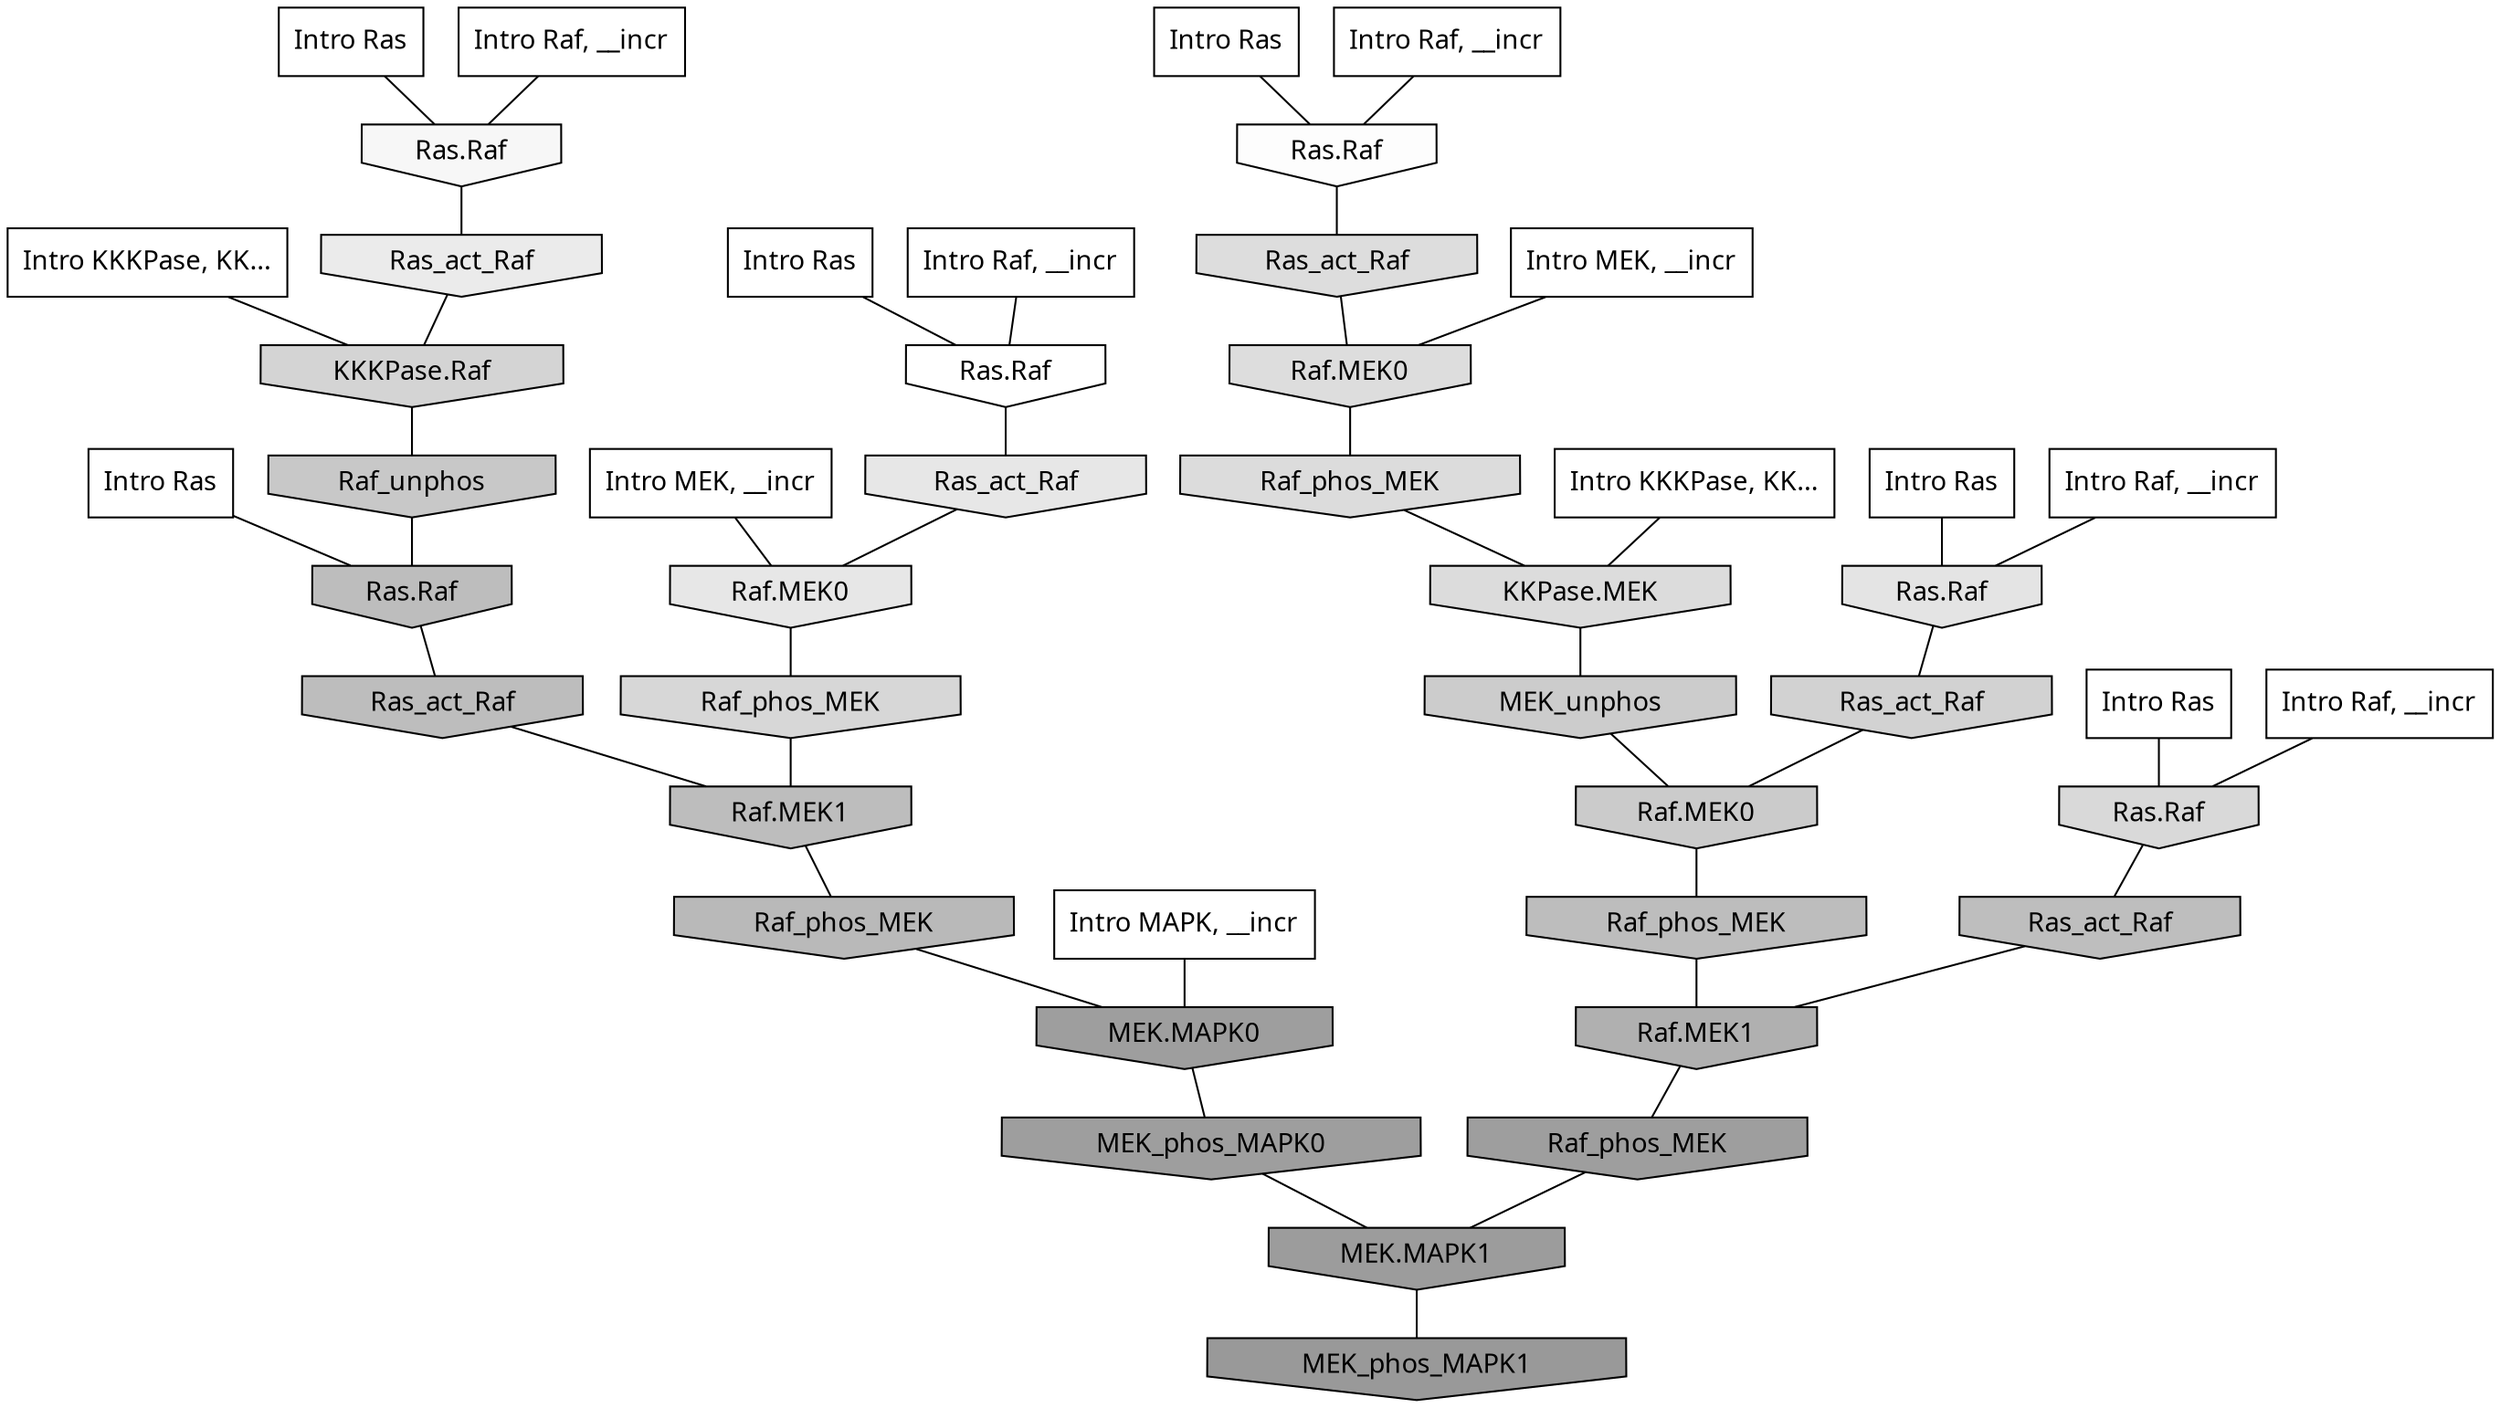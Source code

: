 digraph G{
  rankdir="TB";
  ranksep=0.30;
  node [fontname="CMU Serif"];
  edge [fontname="CMU Serif"];
  
  6 [label="Intro Ras", shape=rectangle, style=filled, fillcolor="0.000 0.000 1.000"]
  
  17 [label="Intro Ras", shape=rectangle, style=filled, fillcolor="0.000 0.000 1.000"]
  
  27 [label="Intro Ras", shape=rectangle, style=filled, fillcolor="0.000 0.000 1.000"]
  
  32 [label="Intro Ras", shape=rectangle, style=filled, fillcolor="0.000 0.000 1.000"]
  
  64 [label="Intro Ras", shape=rectangle, style=filled, fillcolor="0.000 0.000 1.000"]
  
  86 [label="Intro Ras", shape=rectangle, style=filled, fillcolor="0.000 0.000 1.000"]
  
  213 [label="Intro Raf, __incr", shape=rectangle, style=filled, fillcolor="0.000 0.000 1.000"]
  
  658 [label="Intro Raf, __incr", shape=rectangle, style=filled, fillcolor="0.000 0.000 1.000"]
  
  853 [label="Intro Raf, __incr", shape=rectangle, style=filled, fillcolor="0.000 0.000 1.000"]
  
  1070 [label="Intro Raf, __incr", shape=rectangle, style=filled, fillcolor="0.000 0.000 1.000"]
  
  1086 [label="Intro Raf, __incr", shape=rectangle, style=filled, fillcolor="0.000 0.000 1.000"]
  
  1369 [label="Intro MEK, __incr", shape=rectangle, style=filled, fillcolor="0.000 0.000 1.000"]
  
  1827 [label="Intro MEK, __incr", shape=rectangle, style=filled, fillcolor="0.000 0.000 1.000"]
  
  2139 [label="Intro MAPK, __incr", shape=rectangle, style=filled, fillcolor="0.000 0.000 1.000"]
  
  3131 [label="Intro KKKPase, KK...", shape=rectangle, style=filled, fillcolor="0.000 0.000 1.000"]
  
  3137 [label="Intro KKKPase, KK...", shape=rectangle, style=filled, fillcolor="0.000 0.000 1.000"]
  
  3244 [label="Ras.Raf", shape=invhouse, style=filled, fillcolor="0.000 0.000 1.000"]
  
  3363 [label="Ras.Raf", shape=invhouse, style=filled, fillcolor="0.000 0.000 0.991"]
  
  3521 [label="Ras.Raf", shape=invhouse, style=filled, fillcolor="0.000 0.000 0.967"]
  
  4140 [label="Ras_act_Raf", shape=invhouse, style=filled, fillcolor="0.000 0.000 0.920"]
  
  4313 [label="Ras_act_Raf", shape=invhouse, style=filled, fillcolor="0.000 0.000 0.906"]
  
  4315 [label="Raf.MEK0", shape=invhouse, style=filled, fillcolor="0.000 0.000 0.906"]
  
  4538 [label="Ras.Raf", shape=invhouse, style=filled, fillcolor="0.000 0.000 0.893"]
  
  5029 [label="Ras_act_Raf", shape=invhouse, style=filled, fillcolor="0.000 0.000 0.864"]
  
  5033 [label="Raf.MEK0", shape=invhouse, style=filled, fillcolor="0.000 0.000 0.864"]
  
  5059 [label="Raf_phos_MEK", shape=invhouse, style=filled, fillcolor="0.000 0.000 0.861"]
  
  5091 [label="KKPase.MEK", shape=invhouse, style=filled, fillcolor="0.000 0.000 0.860"]
  
  5280 [label="Ras.Raf", shape=invhouse, style=filled, fillcolor="0.000 0.000 0.849"]
  
  5444 [label="Raf_phos_MEK", shape=invhouse, style=filled, fillcolor="0.000 0.000 0.841"]
  
  5629 [label="KKKPase.Raf", shape=invhouse, style=filled, fillcolor="0.000 0.000 0.830"]
  
  5773 [label="Ras_act_Raf", shape=invhouse, style=filled, fillcolor="0.000 0.000 0.822"]
  
  6259 [label="MEK_unphos", shape=invhouse, style=filled, fillcolor="0.000 0.000 0.799"]
  
  6369 [label="Raf.MEK0", shape=invhouse, style=filled, fillcolor="0.000 0.000 0.795"]
  
  6684 [label="Raf_unphos", shape=invhouse, style=filled, fillcolor="0.000 0.000 0.783"]
  
  7883 [label="Ras_act_Raf", shape=invhouse, style=filled, fillcolor="0.000 0.000 0.745"]
  
  8032 [label="Raf_phos_MEK", shape=invhouse, style=filled, fillcolor="0.000 0.000 0.740"]
  
  8051 [label="Ras.Raf", shape=invhouse, style=filled, fillcolor="0.000 0.000 0.740"]
  
  8083 [label="Ras_act_Raf", shape=invhouse, style=filled, fillcolor="0.000 0.000 0.739"]
  
  8088 [label="Raf.MEK1", shape=invhouse, style=filled, fillcolor="0.000 0.000 0.739"]
  
  8565 [label="Raf_phos_MEK", shape=invhouse, style=filled, fillcolor="0.000 0.000 0.725"]
  
  10004 [label="Raf.MEK1", shape=invhouse, style=filled, fillcolor="0.000 0.000 0.691"]
  
  14089 [label="MEK.MAPK0", shape=invhouse, style=filled, fillcolor="0.000 0.000 0.621"]
  
  14098 [label="Raf_phos_MEK", shape=invhouse, style=filled, fillcolor="0.000 0.000 0.621"]
  
  14344 [label="MEK_phos_MAPK0", shape=invhouse, style=filled, fillcolor="0.000 0.000 0.619"]
  
  14867 [label="MEK.MAPK1", shape=invhouse, style=filled, fillcolor="0.000 0.000 0.612"]
  
  15569 [label="MEK_phos_MAPK1", shape=invhouse, style=filled, fillcolor="0.000 0.000 0.600"]
  
  
  14867 -> 15569 [dir=none, color="0.000 0.000 0.000"] 
  14344 -> 14867 [dir=none, color="0.000 0.000 0.000"] 
  14098 -> 14867 [dir=none, color="0.000 0.000 0.000"] 
  14089 -> 14344 [dir=none, color="0.000 0.000 0.000"] 
  10004 -> 14098 [dir=none, color="0.000 0.000 0.000"] 
  8565 -> 14089 [dir=none, color="0.000 0.000 0.000"] 
  8088 -> 8565 [dir=none, color="0.000 0.000 0.000"] 
  8083 -> 8088 [dir=none, color="0.000 0.000 0.000"] 
  8051 -> 8083 [dir=none, color="0.000 0.000 0.000"] 
  8032 -> 10004 [dir=none, color="0.000 0.000 0.000"] 
  7883 -> 10004 [dir=none, color="0.000 0.000 0.000"] 
  6684 -> 8051 [dir=none, color="0.000 0.000 0.000"] 
  6369 -> 8032 [dir=none, color="0.000 0.000 0.000"] 
  6259 -> 6369 [dir=none, color="0.000 0.000 0.000"] 
  5773 -> 6369 [dir=none, color="0.000 0.000 0.000"] 
  5629 -> 6684 [dir=none, color="0.000 0.000 0.000"] 
  5444 -> 8088 [dir=none, color="0.000 0.000 0.000"] 
  5280 -> 7883 [dir=none, color="0.000 0.000 0.000"] 
  5091 -> 6259 [dir=none, color="0.000 0.000 0.000"] 
  5059 -> 5091 [dir=none, color="0.000 0.000 0.000"] 
  5033 -> 5059 [dir=none, color="0.000 0.000 0.000"] 
  5029 -> 5033 [dir=none, color="0.000 0.000 0.000"] 
  4538 -> 5773 [dir=none, color="0.000 0.000 0.000"] 
  4315 -> 5444 [dir=none, color="0.000 0.000 0.000"] 
  4313 -> 4315 [dir=none, color="0.000 0.000 0.000"] 
  4140 -> 5629 [dir=none, color="0.000 0.000 0.000"] 
  3521 -> 4140 [dir=none, color="0.000 0.000 0.000"] 
  3363 -> 5029 [dir=none, color="0.000 0.000 0.000"] 
  3244 -> 4313 [dir=none, color="0.000 0.000 0.000"] 
  3137 -> 5091 [dir=none, color="0.000 0.000 0.000"] 
  3131 -> 5629 [dir=none, color="0.000 0.000 0.000"] 
  2139 -> 14089 [dir=none, color="0.000 0.000 0.000"] 
  1827 -> 4315 [dir=none, color="0.000 0.000 0.000"] 
  1369 -> 5033 [dir=none, color="0.000 0.000 0.000"] 
  1086 -> 3244 [dir=none, color="0.000 0.000 0.000"] 
  1070 -> 4538 [dir=none, color="0.000 0.000 0.000"] 
  853 -> 3521 [dir=none, color="0.000 0.000 0.000"] 
  658 -> 5280 [dir=none, color="0.000 0.000 0.000"] 
  213 -> 3363 [dir=none, color="0.000 0.000 0.000"] 
  86 -> 3244 [dir=none, color="0.000 0.000 0.000"] 
  64 -> 4538 [dir=none, color="0.000 0.000 0.000"] 
  32 -> 3521 [dir=none, color="0.000 0.000 0.000"] 
  27 -> 5280 [dir=none, color="0.000 0.000 0.000"] 
  17 -> 8051 [dir=none, color="0.000 0.000 0.000"] 
  6 -> 3363 [dir=none, color="0.000 0.000 0.000"] 
  
  }

